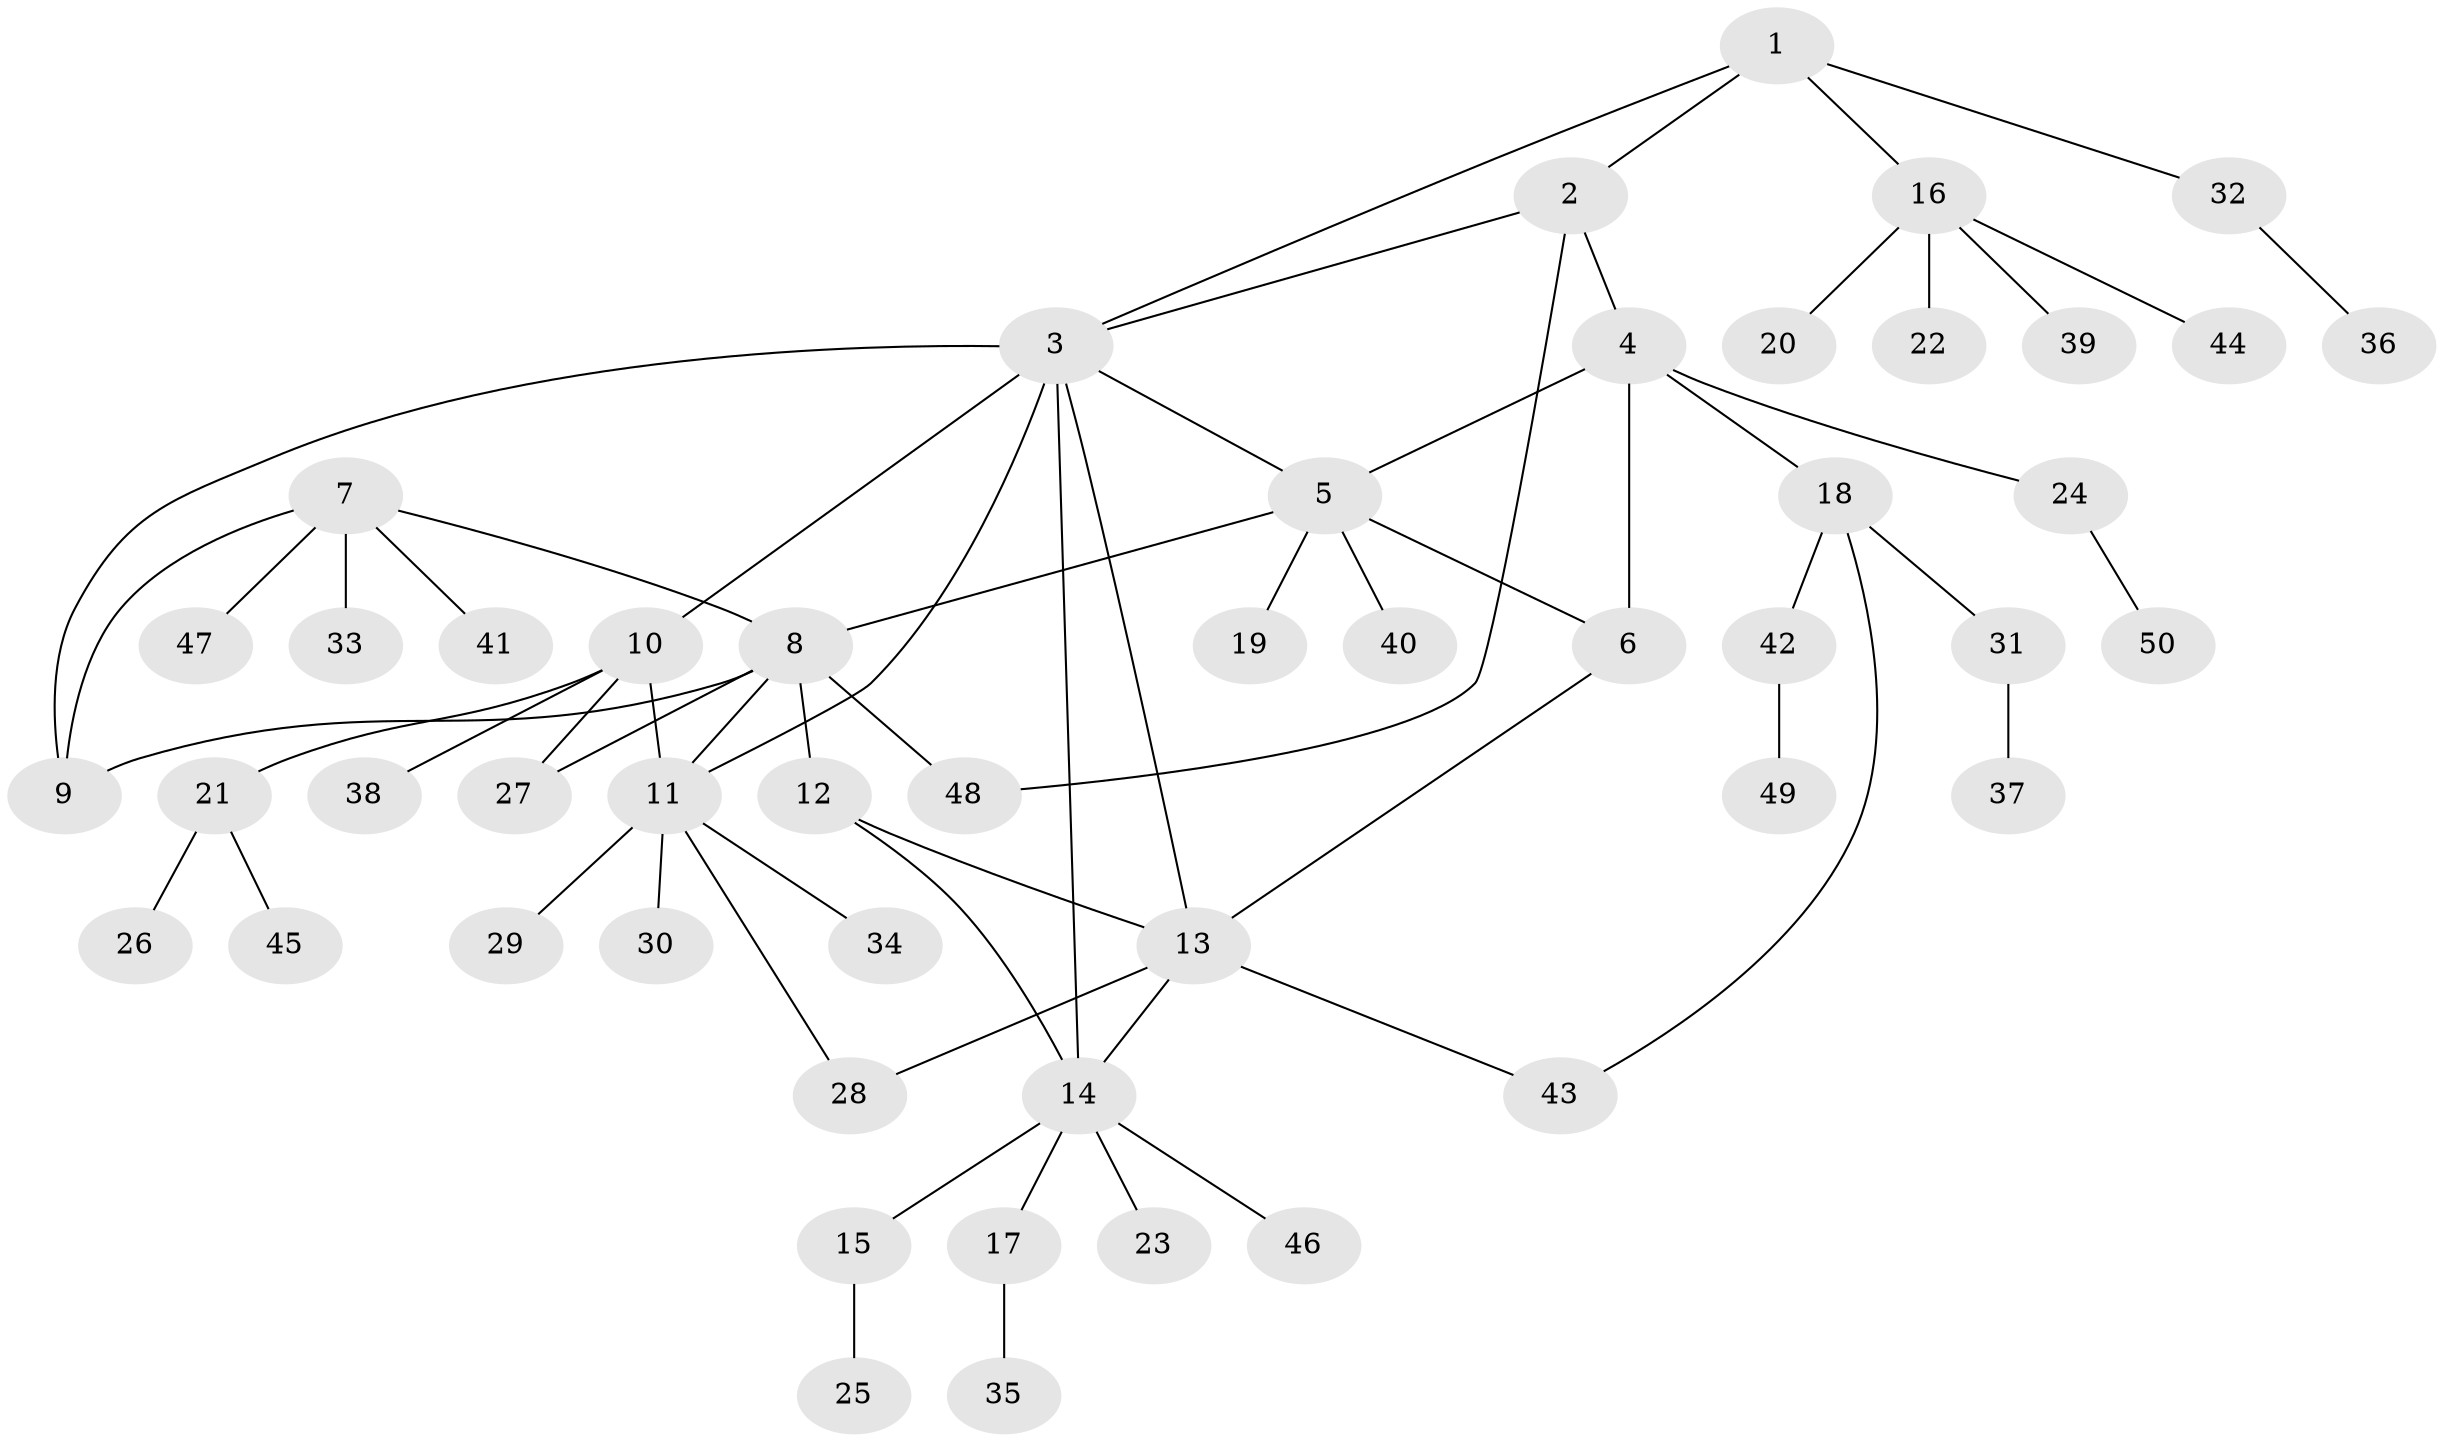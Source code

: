 // original degree distribution, {4: 0.057971014492753624, 5: 0.028985507246376812, 6: 0.08695652173913043, 7: 0.028985507246376812, 3: 0.057971014492753624, 9: 0.014492753623188406, 8: 0.014492753623188406, 2: 0.2028985507246377, 1: 0.5072463768115942}
// Generated by graph-tools (version 1.1) at 2025/52/03/04/25 22:52:37]
// undirected, 50 vertices, 64 edges
graph export_dot {
  node [color=gray90,style=filled];
  1;
  2;
  3;
  4;
  5;
  6;
  7;
  8;
  9;
  10;
  11;
  12;
  13;
  14;
  15;
  16;
  17;
  18;
  19;
  20;
  21;
  22;
  23;
  24;
  25;
  26;
  27;
  28;
  29;
  30;
  31;
  32;
  33;
  34;
  35;
  36;
  37;
  38;
  39;
  40;
  41;
  42;
  43;
  44;
  45;
  46;
  47;
  48;
  49;
  50;
  1 -- 2 [weight=1.0];
  1 -- 3 [weight=1.0];
  1 -- 16 [weight=1.0];
  1 -- 32 [weight=1.0];
  2 -- 3 [weight=1.0];
  2 -- 4 [weight=1.0];
  2 -- 48 [weight=1.0];
  3 -- 5 [weight=1.0];
  3 -- 9 [weight=1.0];
  3 -- 10 [weight=1.0];
  3 -- 11 [weight=2.0];
  3 -- 13 [weight=1.0];
  3 -- 14 [weight=1.0];
  4 -- 5 [weight=1.0];
  4 -- 6 [weight=1.0];
  4 -- 18 [weight=1.0];
  4 -- 24 [weight=1.0];
  5 -- 6 [weight=1.0];
  5 -- 8 [weight=1.0];
  5 -- 19 [weight=1.0];
  5 -- 40 [weight=1.0];
  6 -- 13 [weight=1.0];
  7 -- 8 [weight=1.0];
  7 -- 9 [weight=1.0];
  7 -- 33 [weight=1.0];
  7 -- 41 [weight=1.0];
  7 -- 47 [weight=1.0];
  8 -- 9 [weight=1.0];
  8 -- 11 [weight=1.0];
  8 -- 12 [weight=1.0];
  8 -- 27 [weight=1.0];
  8 -- 48 [weight=1.0];
  10 -- 11 [weight=1.0];
  10 -- 21 [weight=1.0];
  10 -- 27 [weight=1.0];
  10 -- 38 [weight=1.0];
  11 -- 28 [weight=1.0];
  11 -- 29 [weight=1.0];
  11 -- 30 [weight=1.0];
  11 -- 34 [weight=1.0];
  12 -- 13 [weight=1.0];
  12 -- 14 [weight=1.0];
  13 -- 14 [weight=1.0];
  13 -- 28 [weight=1.0];
  13 -- 43 [weight=1.0];
  14 -- 15 [weight=1.0];
  14 -- 17 [weight=1.0];
  14 -- 23 [weight=1.0];
  14 -- 46 [weight=1.0];
  15 -- 25 [weight=1.0];
  16 -- 20 [weight=1.0];
  16 -- 22 [weight=1.0];
  16 -- 39 [weight=1.0];
  16 -- 44 [weight=1.0];
  17 -- 35 [weight=1.0];
  18 -- 31 [weight=1.0];
  18 -- 42 [weight=1.0];
  18 -- 43 [weight=1.0];
  21 -- 26 [weight=1.0];
  21 -- 45 [weight=1.0];
  24 -- 50 [weight=1.0];
  31 -- 37 [weight=1.0];
  32 -- 36 [weight=1.0];
  42 -- 49 [weight=1.0];
}
